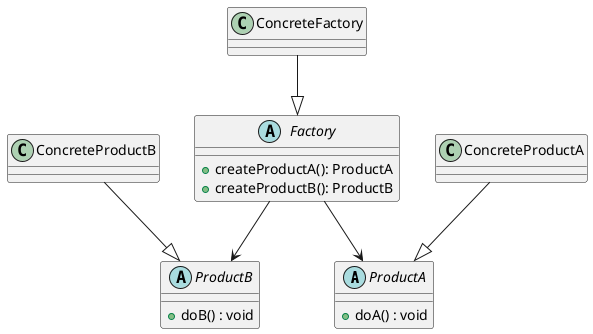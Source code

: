@startuml

abstract class ProductA {
     + doA() : void
 }

 abstract class ProductB {
     + doB() : void
 }

 abstract class Factory {
    + createProductA(): ProductA
    + createProductB(): ProductB
 }

 class ConcreteProductA {
 }

 class ConcreteProductB {
 }

 class ConcreteFactory {

 }

 ConcreteProductA --|> ProductA
 ConcreteProductB --|> ProductB
 ConcreteFactory --|> Factory

 Factory --> ProductA
 Factory --> ProductB

@enduml
